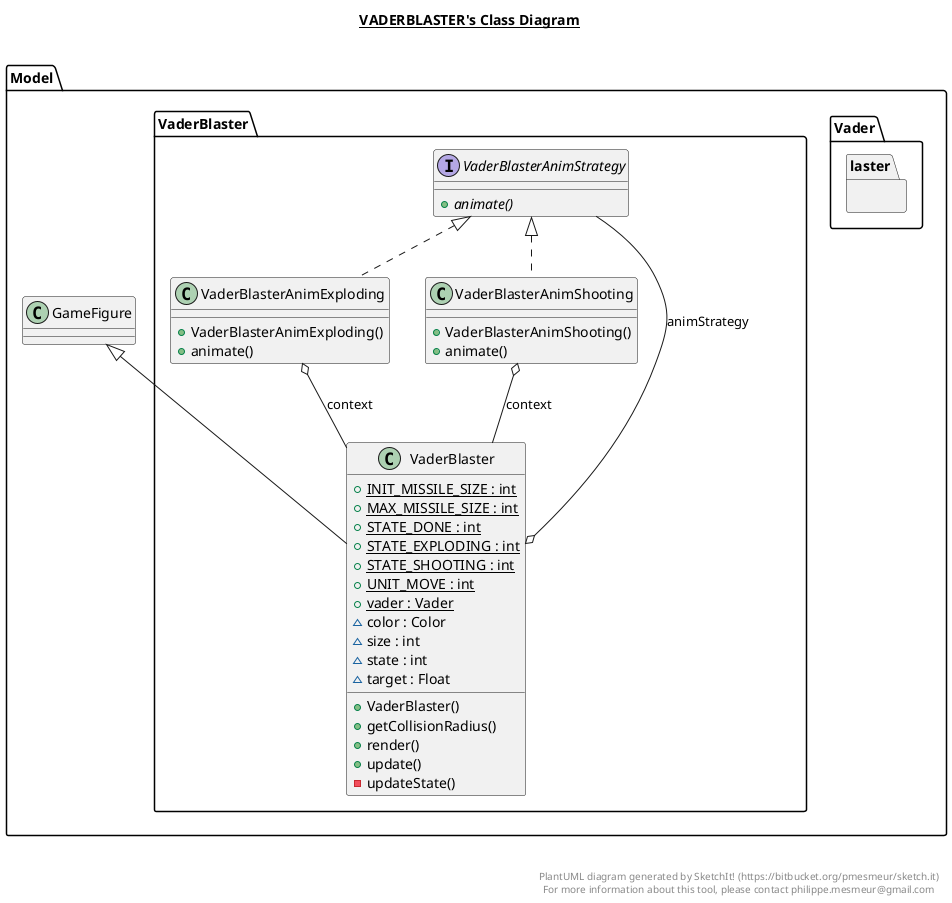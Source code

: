 @startuml

title __VADERBLASTER's Class Diagram__\n

  namespace Model {
    namespace Vader {
      namespace laster {
        class Model.VaderBlaster.VaderBlaster {
            {static} + INIT_MISSILE_SIZE : int
            {static} + MAX_MISSILE_SIZE : int
            {static} + STATE_DONE : int
            {static} + STATE_EXPLODING : int
            {static} + STATE_SHOOTING : int
            {static} + UNIT_MOVE : int
            {static} + vader : Vader
            ~ color : Color
            ~ size : int
            ~ state : int
            ~ target : Float
            + VaderBlaster()
            + getCollisionRadius()
            + render()
            + update()
            - updateState()
        }
      }
    }
  }
  

  namespace Model {
    namespace Vader {
      namespace laster {
        class Model.VaderBlaster.VaderBlasterAnimExploding {
            + VaderBlasterAnimExploding()
            + animate()
        }
      }
    }
  }
  

  namespace Model {
    namespace Vader {
      namespace laster {
        class Model.VaderBlaster.VaderBlasterAnimShooting {
            + VaderBlasterAnimShooting()
            + animate()
        }
      }
    }
  }
  

  namespace Model {
    namespace Vader {
      namespace laster {
        interface Model.VaderBlaster.VaderBlasterAnimStrategy {
            {abstract} + animate()
        }
      }
    }
  }
  

  Model.VaderBlaster.VaderBlaster -up-|> Model.GameFigure
  Model.VaderBlaster.VaderBlaster o-- Model.VaderBlaster.VaderBlasterAnimStrategy : animStrategy
  Model.VaderBlaster.VaderBlasterAnimExploding .up.|> Model.VaderBlaster.VaderBlasterAnimStrategy
  Model.VaderBlaster.VaderBlasterAnimExploding o-- Model.VaderBlaster.VaderBlaster : context
  Model.VaderBlaster.VaderBlasterAnimShooting .up.|> Model.VaderBlaster.VaderBlasterAnimStrategy
  Model.VaderBlaster.VaderBlasterAnimShooting o-- Model.VaderBlaster.VaderBlaster : context


right footer


PlantUML diagram generated by SketchIt! (https://bitbucket.org/pmesmeur/sketch.it)
For more information about this tool, please contact philippe.mesmeur@gmail.com
endfooter

@enduml
